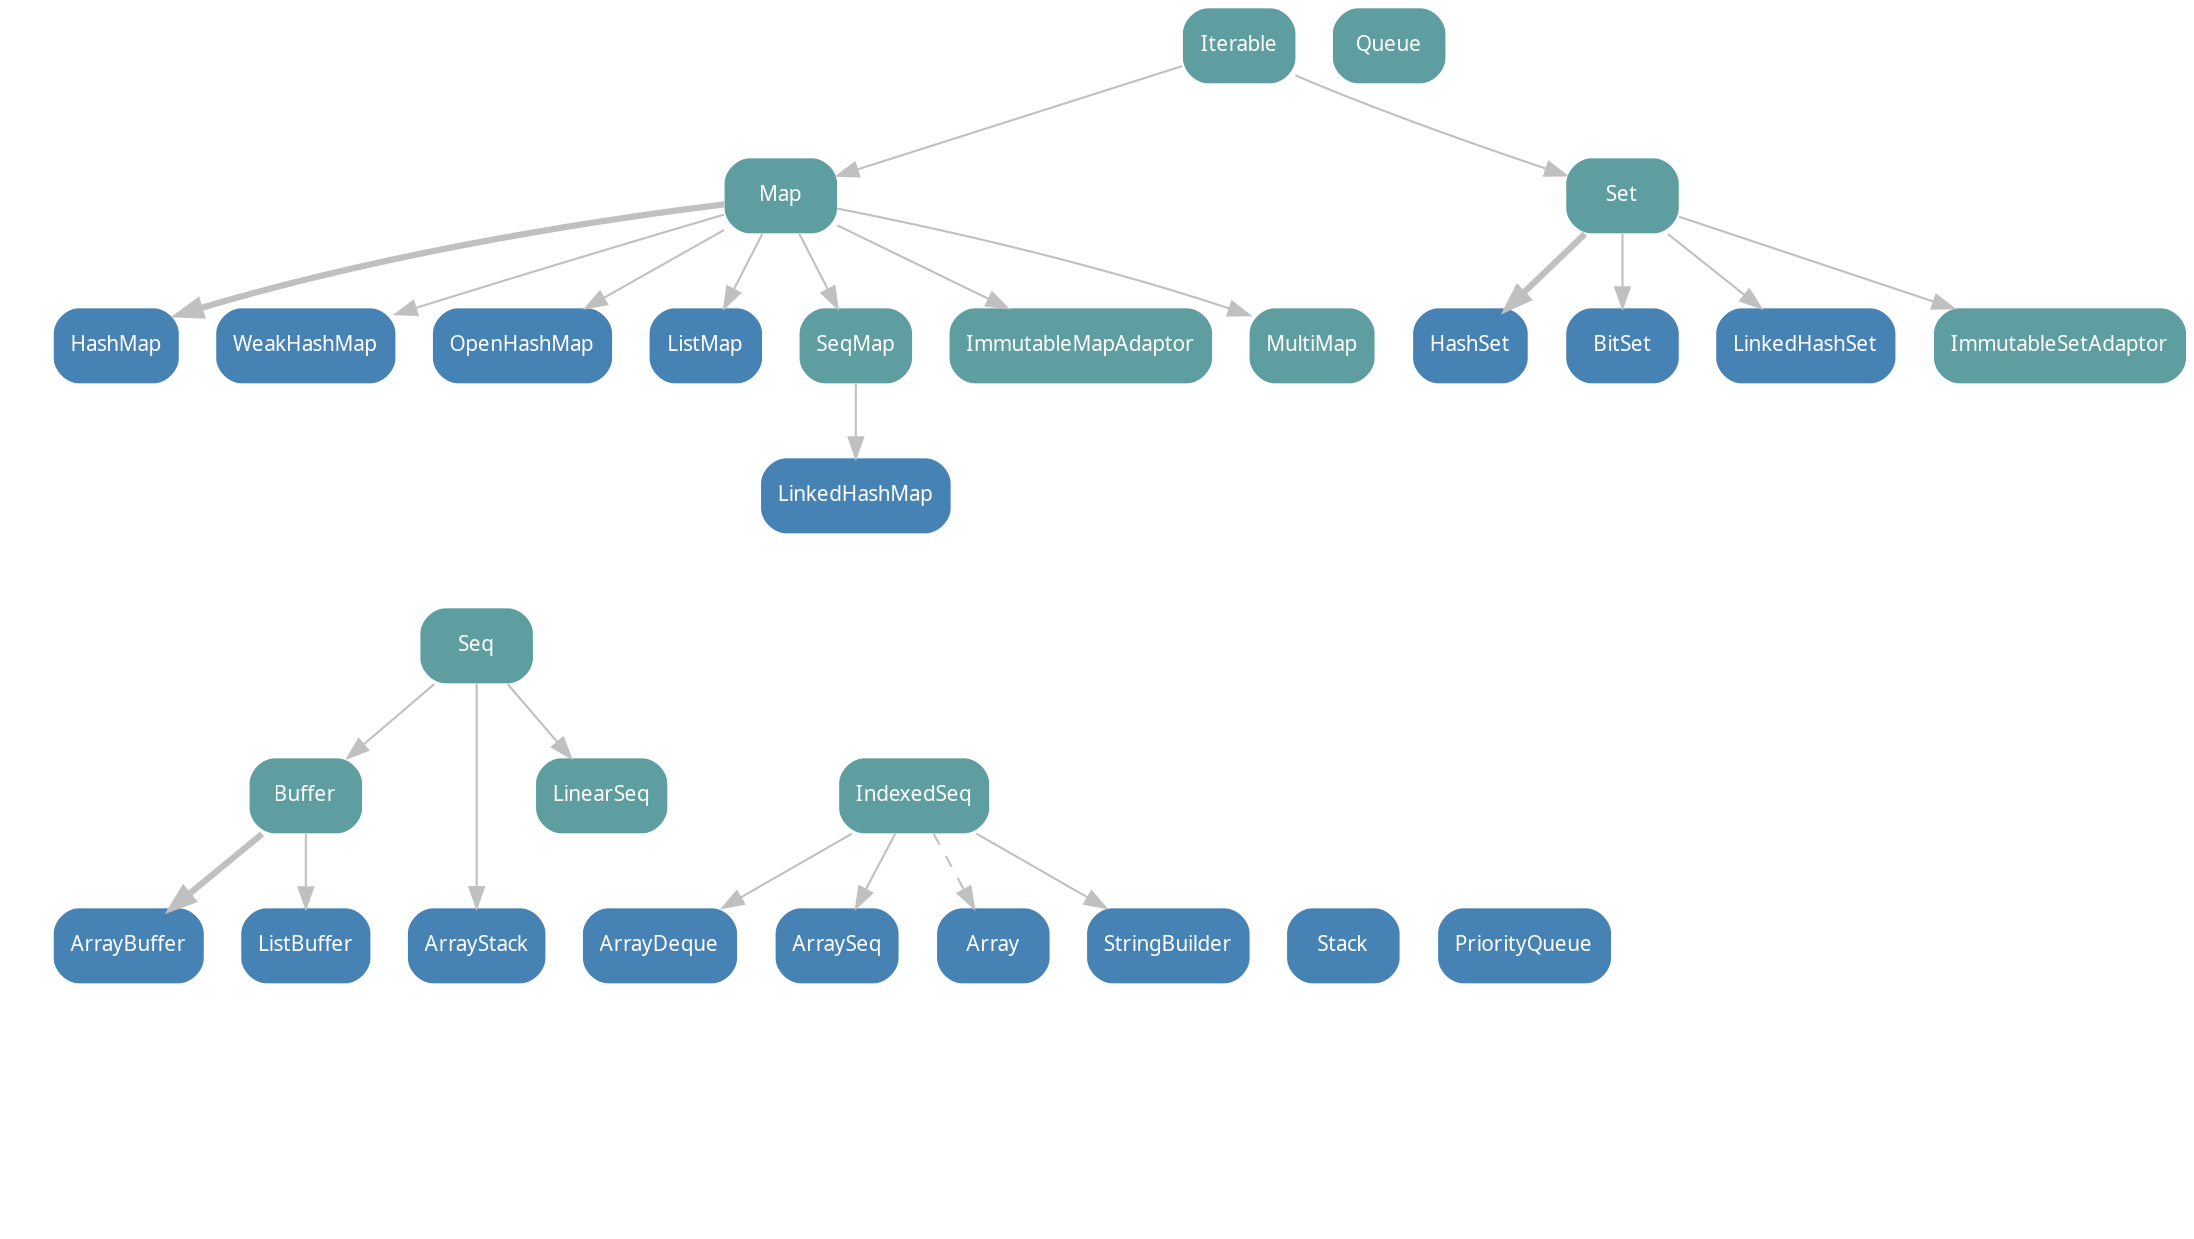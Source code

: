 // dot graphs for the Scala 2.13 Collections API
// package scala.collection.mutable
// (C) 2010 by Mathias
// (C) 2015 and 2019 by Mike Slinn

// Traversable removed because it was deprecated in Scala 2.13
digraph "scala.collection.mutable" {
  bgcolor=transparent
  dpi=68

  // layout help
  node [shape=point, style=invis]
  edge [style=invis]
  Level0 -> Level1 -> Level2 -> Level3 -> Level4 -> Level5 -> Level6 -> Level7 -> Level8 -> Level9

  // node definitions
  node [shape=box, style="rounded, filled", fontname=tahoma, fontsize=10, fontcolor=white, color=none, fillcolor=cadetblue]
  mIterable [label="Iterable", URL="http://www.scala-lang.org/api/current/scala/collection/mutable/Iterable.html"]
    mMap [label="Map", URL="http://www.scala-lang.org/api/current/scala/collection/mutable/Map.html"]
      mHashMap [fillcolor="steelblue", label="HashMap", URL="http://www.scala-lang.org/api/current/scala/collection/mutable/HashMap.html"]
      WeakHashMap [fillcolor="steelblue", URL="http://www.scala-lang.org/api/current/scala/collection/mutable/WeakHashMap.html"]
      OpenHashMap [fillcolor="steelblue", URL="http://www.scala-lang.org/api/current/scala/collection/mutable/OpenHashMap.html"]
      mListMap [fillcolor="steelblue", label="ListMap", URL="http://www.scala-lang.org/api/current/scala/collection/mutable/ListMap.html"]
    mSeq [label="Seq", URL="http://www.scala-lang.org/api/current/scala/collection/mutable/Seq.html"]
      mIndexedSeq [label="IndexedSeq", URL="http://www.scala-lang.org/api/current/scala/collection/mutable/IndexedSeq.html"]
        ArrayBuffer [fillcolor="steelblue", URL="http://www.scala-lang.org/api/current/scala/collection/mutable/ArrayBuffer.html"] // also a Buffer
        ArrayDeque [fillcolor="steelblue", URL="http://www.scala-lang.org/api/current/scala/collection/mutable/ArrayDeque.html"]
        ArraySeq [fillcolor="steelblue", URL="http://www.scala-lang.org/api/current/scala/collection/mutable/ArraySeq.html"]
        Array [fillcolor="steelblue", URL="http://www.scala-lang.org/api/current/scala/Array.html"]
        StringBuilder [fillcolor="steelblue", URL="http://www.scala-lang.org/api/current/scala/collection/mutable/StringBuilder.html"]
      Buffer [URL="http://www.scala-lang.org/api/current/scala/collection/mutable/Buffer.html"]
        ListBuffer [fillcolor="steelblue", URL="http://www.scala-lang.org/api/current/scala/collection/mutable/ListBuffer.html"]
      mStack [fillcolor="steelblue", label="Stack", URL="http://www.scala-lang.org/api/current/scala/collection/mutable/Stack.html"]
      ArrayStack [fillcolor="steelblue", URL="http://www.scala-lang.org/api/current/scala/collection/mutable/ArrayStack.html"]
      PriorityQueue [fillcolor="steelblue", URL="http://www.scala-lang.org/api/current/scala/collection/mutable/PriorityQueue.html"]
        mLinearSeq [label="LinearSeq", URL="http://www.scala-lang.org/api/current/scala/collection/immutable/LinearSeq.html"]
          mQueue [label="Queue", URL="http://www.scala-lang.org/api/current/scala/collection/mutable/Queue.html"]
    mSeqMap [label="SeqMap", URL="http://www.scala-lang.org/api/current/scala/collection/mutable/SeqMap.html"]
      LinkedHashMap [fillcolor="steelblue", label="LinkedHashMap", URL="http://www.scala-lang.org/api/current/scala/collection/mutable/LinkedHashMap.html"]
    mSet [label="Set", URL="http://www.scala-lang.org/api/current/scala/collection/mutable/Set.html"]
      mHashSet [fillcolor="steelblue", label="HashSet", URL="http://www.scala-lang.org/api/current/scala/collection/mutable/HashSet.html"]
      mBitSet [fillcolor="steelblue", label="BitSet", URL="http://www.scala-lang.org/api/current/scala/collection/mutable/BitSet.html"]
      LinkedHashSet [fillcolor="steelblue", URL="http://www.scala-lang.org/api/current/scala/collection/mutable/LinkedHashSet.html"]

  // layout help
  { rank=same; Level0; mIterable }
  { rank=same; Level1; mSet; mMap}
  { rank=same; Level2; WeakHashMap; OpenHashMap; ImmutableMapAdaptor; ImmutableSetAdaptor; mSeqMap; MultiMap }
  { rank=same; Level3; LinkedHashMap }
  { rank=same; Level4; mSeq }
  { rank=same; Level5;  }
  { rank=same; Level6; ArraySeq; mStack; ArrayStack; PriorityQueue }

  // edge definitions
  edge [style=solid, color=gray]
  mIndexedSeq -> ArraySeq
  mIndexedSeq -> Array [style=dashed, URL="http://www.scala-lang.org/api/current/scala/collection/mutable/ArrayOps.html"]
  mIndexedSeq -> StringBuilder
  mIndexedSeq -> ArrayDeque
  mSeq -> mLinearSeq
  mSeq -> Buffer
  Buffer -> ArrayBuffer [penwidth=3]
  Buffer -> ListBuffer
  mSeq -> ArrayStack
  mIterable -> mSet
  mSet -> mHashSet [penwidth=3]
  mSet -> mBitSet
  mSet -> LinkedHashSet
  mSet -> ImmutableSetAdaptor
  mIterable -> mMap
  mMap -> mHashMap [penwidth=3]
  mMap -> WeakHashMap
  mMap -> OpenHashMap
  mMap -> mListMap
  mMap -> MultiMap
  mMap -> ImmutableMapAdaptor
  mMap -> mSeqMap
  mSeqMap -> LinkedHashMap
}
